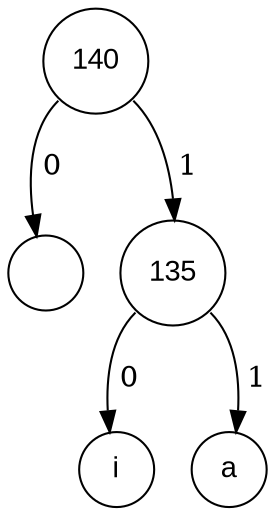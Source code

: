 digraph POT_test {
node [fontname="Arial", shape="circle", width=0.5];
140 [label = "140"]
32 [label = " "]
135 [label = "135"]
105 [label = "i"]
97 [label = "a"]
135:sw -> 105 [label = " 0"]
135:se -> 97 [label = " 1"]
140:sw -> 32 [label = " 0"]
140:se -> 135 [label = " 1"]
}
